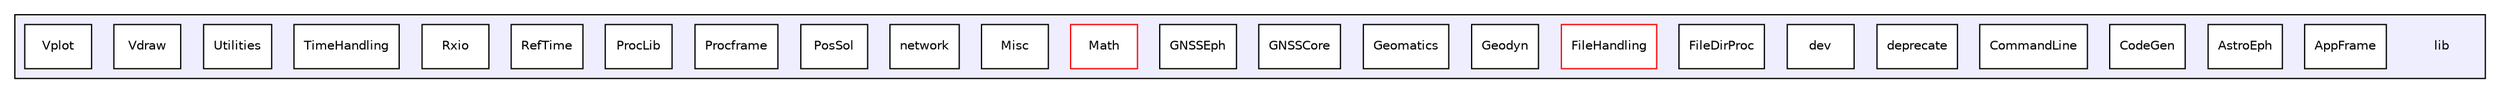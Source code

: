 digraph "lib" {
  compound=true
  node [ fontsize="10", fontname="Helvetica"];
  edge [ labelfontsize="10", labelfontname="Helvetica"];
  subgraph clusterdir_9f13e7e48b1dae88d68f6e470b94897e {
    graph [ bgcolor="#eeeeff", pencolor="black", label="" URL="dir_9f13e7e48b1dae88d68f6e470b94897e.html"];
    dir_9f13e7e48b1dae88d68f6e470b94897e [shape=plaintext label="lib"];
    dir_1a0678982ae9a7d588e3e21bf7a12aa4 [shape=box label="AppFrame" color="black" fillcolor="white" style="filled" URL="dir_1a0678982ae9a7d588e3e21bf7a12aa4.html"];
    dir_d9e146e0560b4ffdc474f3eb6a509534 [shape=box label="AstroEph" color="black" fillcolor="white" style="filled" URL="dir_d9e146e0560b4ffdc474f3eb6a509534.html"];
    dir_e5e55cc17bbc320ea21fea0d0eeefbc3 [shape=box label="CodeGen" color="black" fillcolor="white" style="filled" URL="dir_e5e55cc17bbc320ea21fea0d0eeefbc3.html"];
    dir_8d07b9e1921b9f65c31aed945a525e24 [shape=box label="CommandLine" color="black" fillcolor="white" style="filled" URL="dir_8d07b9e1921b9f65c31aed945a525e24.html"];
    dir_8425773b281009bda9f9289d5c0ae7ee [shape=box label="deprecate" color="black" fillcolor="white" style="filled" URL="dir_8425773b281009bda9f9289d5c0ae7ee.html"];
    dir_86fde8b9b61eec87b5ee4571ab5b4d98 [shape=box label="dev" color="black" fillcolor="white" style="filled" URL="dir_86fde8b9b61eec87b5ee4571ab5b4d98.html"];
    dir_ed44a0165b0439501fe1a79a3bd02afe [shape=box label="FileDirProc" color="black" fillcolor="white" style="filled" URL="dir_ed44a0165b0439501fe1a79a3bd02afe.html"];
    dir_2409f140ca6b329e1a129f8097428273 [shape=box label="FileHandling" color="red" fillcolor="white" style="filled" URL="dir_2409f140ca6b329e1a129f8097428273.html"];
    dir_d4bdeda034e4f0ea89a6f6ac4747f180 [shape=box label="Geodyn" color="black" fillcolor="white" style="filled" URL="dir_d4bdeda034e4f0ea89a6f6ac4747f180.html"];
    dir_eb7b6389ab0564052e9461a3948b0be4 [shape=box label="Geomatics" color="black" fillcolor="white" style="filled" URL="dir_eb7b6389ab0564052e9461a3948b0be4.html"];
    dir_bc5c44517bb1613852d64bb35a29f3a5 [shape=box label="GNSSCore" color="black" fillcolor="white" style="filled" URL="dir_bc5c44517bb1613852d64bb35a29f3a5.html"];
    dir_9b7a788d5f3c7f5a024c2b292950a106 [shape=box label="GNSSEph" color="black" fillcolor="white" style="filled" URL="dir_9b7a788d5f3c7f5a024c2b292950a106.html"];
    dir_8bc00a9cb30ca1e40042375383f4ee65 [shape=box label="Math" color="red" fillcolor="white" style="filled" URL="dir_8bc00a9cb30ca1e40042375383f4ee65.html"];
    dir_ecb8b091630eddec385ab373026aec24 [shape=box label="Misc" color="black" fillcolor="white" style="filled" URL="dir_ecb8b091630eddec385ab373026aec24.html"];
    dir_d4929c492e8d52f7aecdefbc16e1f13f [shape=box label="network" color="black" fillcolor="white" style="filled" URL="dir_d4929c492e8d52f7aecdefbc16e1f13f.html"];
    dir_6fd89c90bdba80d7c92fbc8b24402429 [shape=box label="PosSol" color="black" fillcolor="white" style="filled" URL="dir_6fd89c90bdba80d7c92fbc8b24402429.html"];
    dir_b7c4e04029f73e3b26002c9e92c21202 [shape=box label="Procframe" color="black" fillcolor="white" style="filled" URL="dir_b7c4e04029f73e3b26002c9e92c21202.html"];
    dir_529e4dcbd4420ba7afa1c7118022a812 [shape=box label="ProcLib" color="black" fillcolor="white" style="filled" URL="dir_529e4dcbd4420ba7afa1c7118022a812.html"];
    dir_9c40091a7a27e15303e41a0872fa5d7e [shape=box label="RefTime" color="black" fillcolor="white" style="filled" URL="dir_9c40091a7a27e15303e41a0872fa5d7e.html"];
    dir_d3a5228eb40169de77ff52cff084ce0a [shape=box label="Rxio" color="black" fillcolor="white" style="filled" URL="dir_d3a5228eb40169de77ff52cff084ce0a.html"];
    dir_541084778b24810f6e23393f90777da4 [shape=box label="TimeHandling" color="black" fillcolor="white" style="filled" URL="dir_541084778b24810f6e23393f90777da4.html"];
    dir_3cd7a784e9d671b7ddcc56c1c94084a7 [shape=box label="Utilities" color="black" fillcolor="white" style="filled" URL="dir_3cd7a784e9d671b7ddcc56c1c94084a7.html"];
    dir_e21c41e87a3693f3e7f3a2a5fedc9b64 [shape=box label="Vdraw" color="black" fillcolor="white" style="filled" URL="dir_e21c41e87a3693f3e7f3a2a5fedc9b64.html"];
    dir_fc245d8a5fc1b34a3ccd3381d89b372d [shape=box label="Vplot" color="black" fillcolor="white" style="filled" URL="dir_fc245d8a5fc1b34a3ccd3381d89b372d.html"];
  }
}
